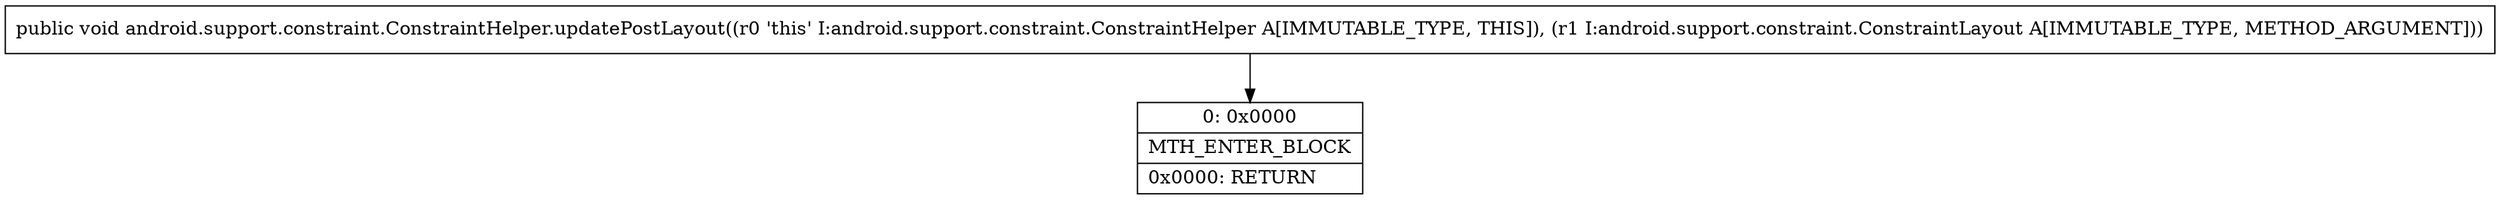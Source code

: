 digraph "CFG forandroid.support.constraint.ConstraintHelper.updatePostLayout(Landroid\/support\/constraint\/ConstraintLayout;)V" {
Node_0 [shape=record,label="{0\:\ 0x0000|MTH_ENTER_BLOCK\l|0x0000: RETURN   \l}"];
MethodNode[shape=record,label="{public void android.support.constraint.ConstraintHelper.updatePostLayout((r0 'this' I:android.support.constraint.ConstraintHelper A[IMMUTABLE_TYPE, THIS]), (r1 I:android.support.constraint.ConstraintLayout A[IMMUTABLE_TYPE, METHOD_ARGUMENT])) }"];
MethodNode -> Node_0;
}


